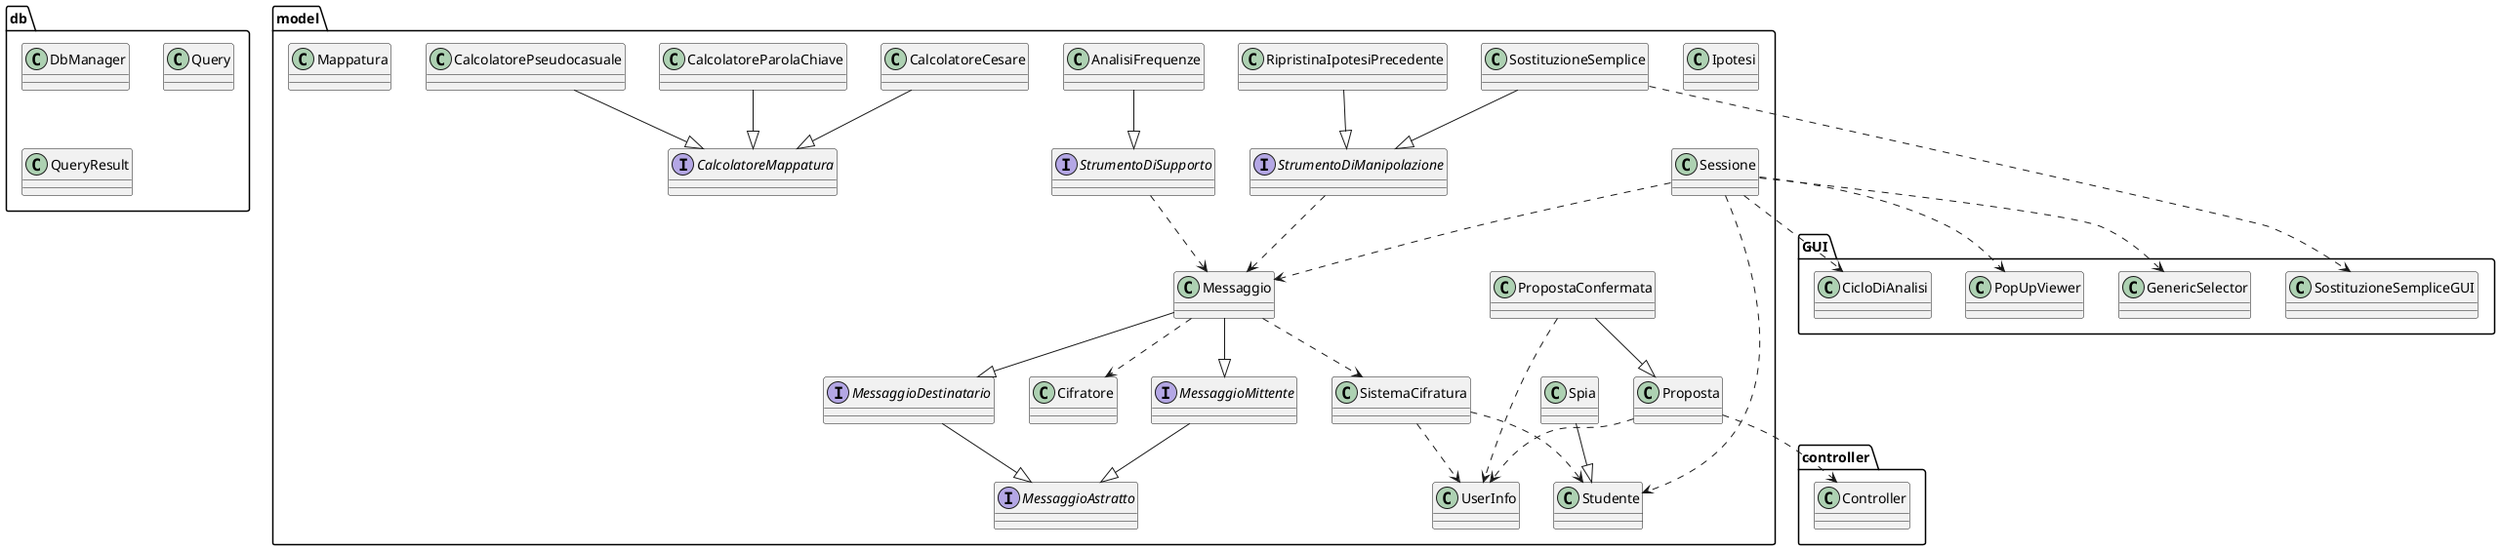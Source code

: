 @startuml

class GUI.GenericSelector
class GUI.PopUpViewer
class GUI.CicloDiAnalisi
class GUI.SostituzioneSempliceGUI
class controller.Controller
class db.DbManager
class db.Query
class db.QueryResult


class model.Messaggio
class model.Studente
class model.UserInfo

class model.Spia
class model.Studente

class model.Sessione
class model.Ipotesi

interface model.StrumentoDiManipolazione
class model.RipristinaIpotesiPrecedente
class model.SostituzioneSemplice

interface model.StrumentoDiSupporto
class model.AnalisiFrequenze


class model.CalcolatoreCesare
class model.CalcolatoreParolaChiave
class model.CalcolatorePseudocasuale
class model.Cifratore
class model.Mappatura
class model.Proposta
class model.PropostaConfermata
class model.SistemaCifratura


interface model.MessaggioAstratto
interface model.MessaggioDestinatario
interface model.MessaggioMittente

interface model.CalcolatoreMappatura

model.Messaggio ..> model.Cifratore
model.Messaggio ..> model.SistemaCifratura

model.Messaggio --|> model.MessaggioDestinatario
model.Messaggio --|> model.MessaggioMittente


model.AnalisiFrequenze --|> model.StrumentoDiSupporto

model.RipristinaIpotesiPrecedente --|> model.StrumentoDiManipolazione
model.SostituzioneSemplice ..> GUI.SostituzioneSempliceGUI
model.SostituzioneSemplice --|> model.StrumentoDiManipolazione


model.Sessione ..> GUI.GenericSelector
model.Sessione ..> GUI.PopUpViewer
model.Sessione ..> GUI.CicloDiAnalisi

model.Sessione ..> model.Messaggio
model.Sessione ..> model.Studente

model.Spia --|> model.Studente
model.CalcolatoreCesare --|> model.CalcolatoreMappatura
model.CalcolatoreParolaChiave --|> model.CalcolatoreMappatura
model.CalcolatorePseudocasuale --|> model.CalcolatoreMappatura
model.Proposta ..> controller.Controller
model.Proposta ..> model.UserInfo
model.PropostaConfermata ..> model.UserInfo
model.PropostaConfermata --|> model.Proposta

model.SistemaCifratura ..> model.Studente
model.SistemaCifratura ..> model.UserInfo
model.MessaggioDestinatario --|> model.MessaggioAstratto
model.MessaggioMittente --|> model.MessaggioAstratto
model.StrumentoDiManipolazione ..> model.Messaggio
model.StrumentoDiSupporto ..> model.Messaggio
@enduml